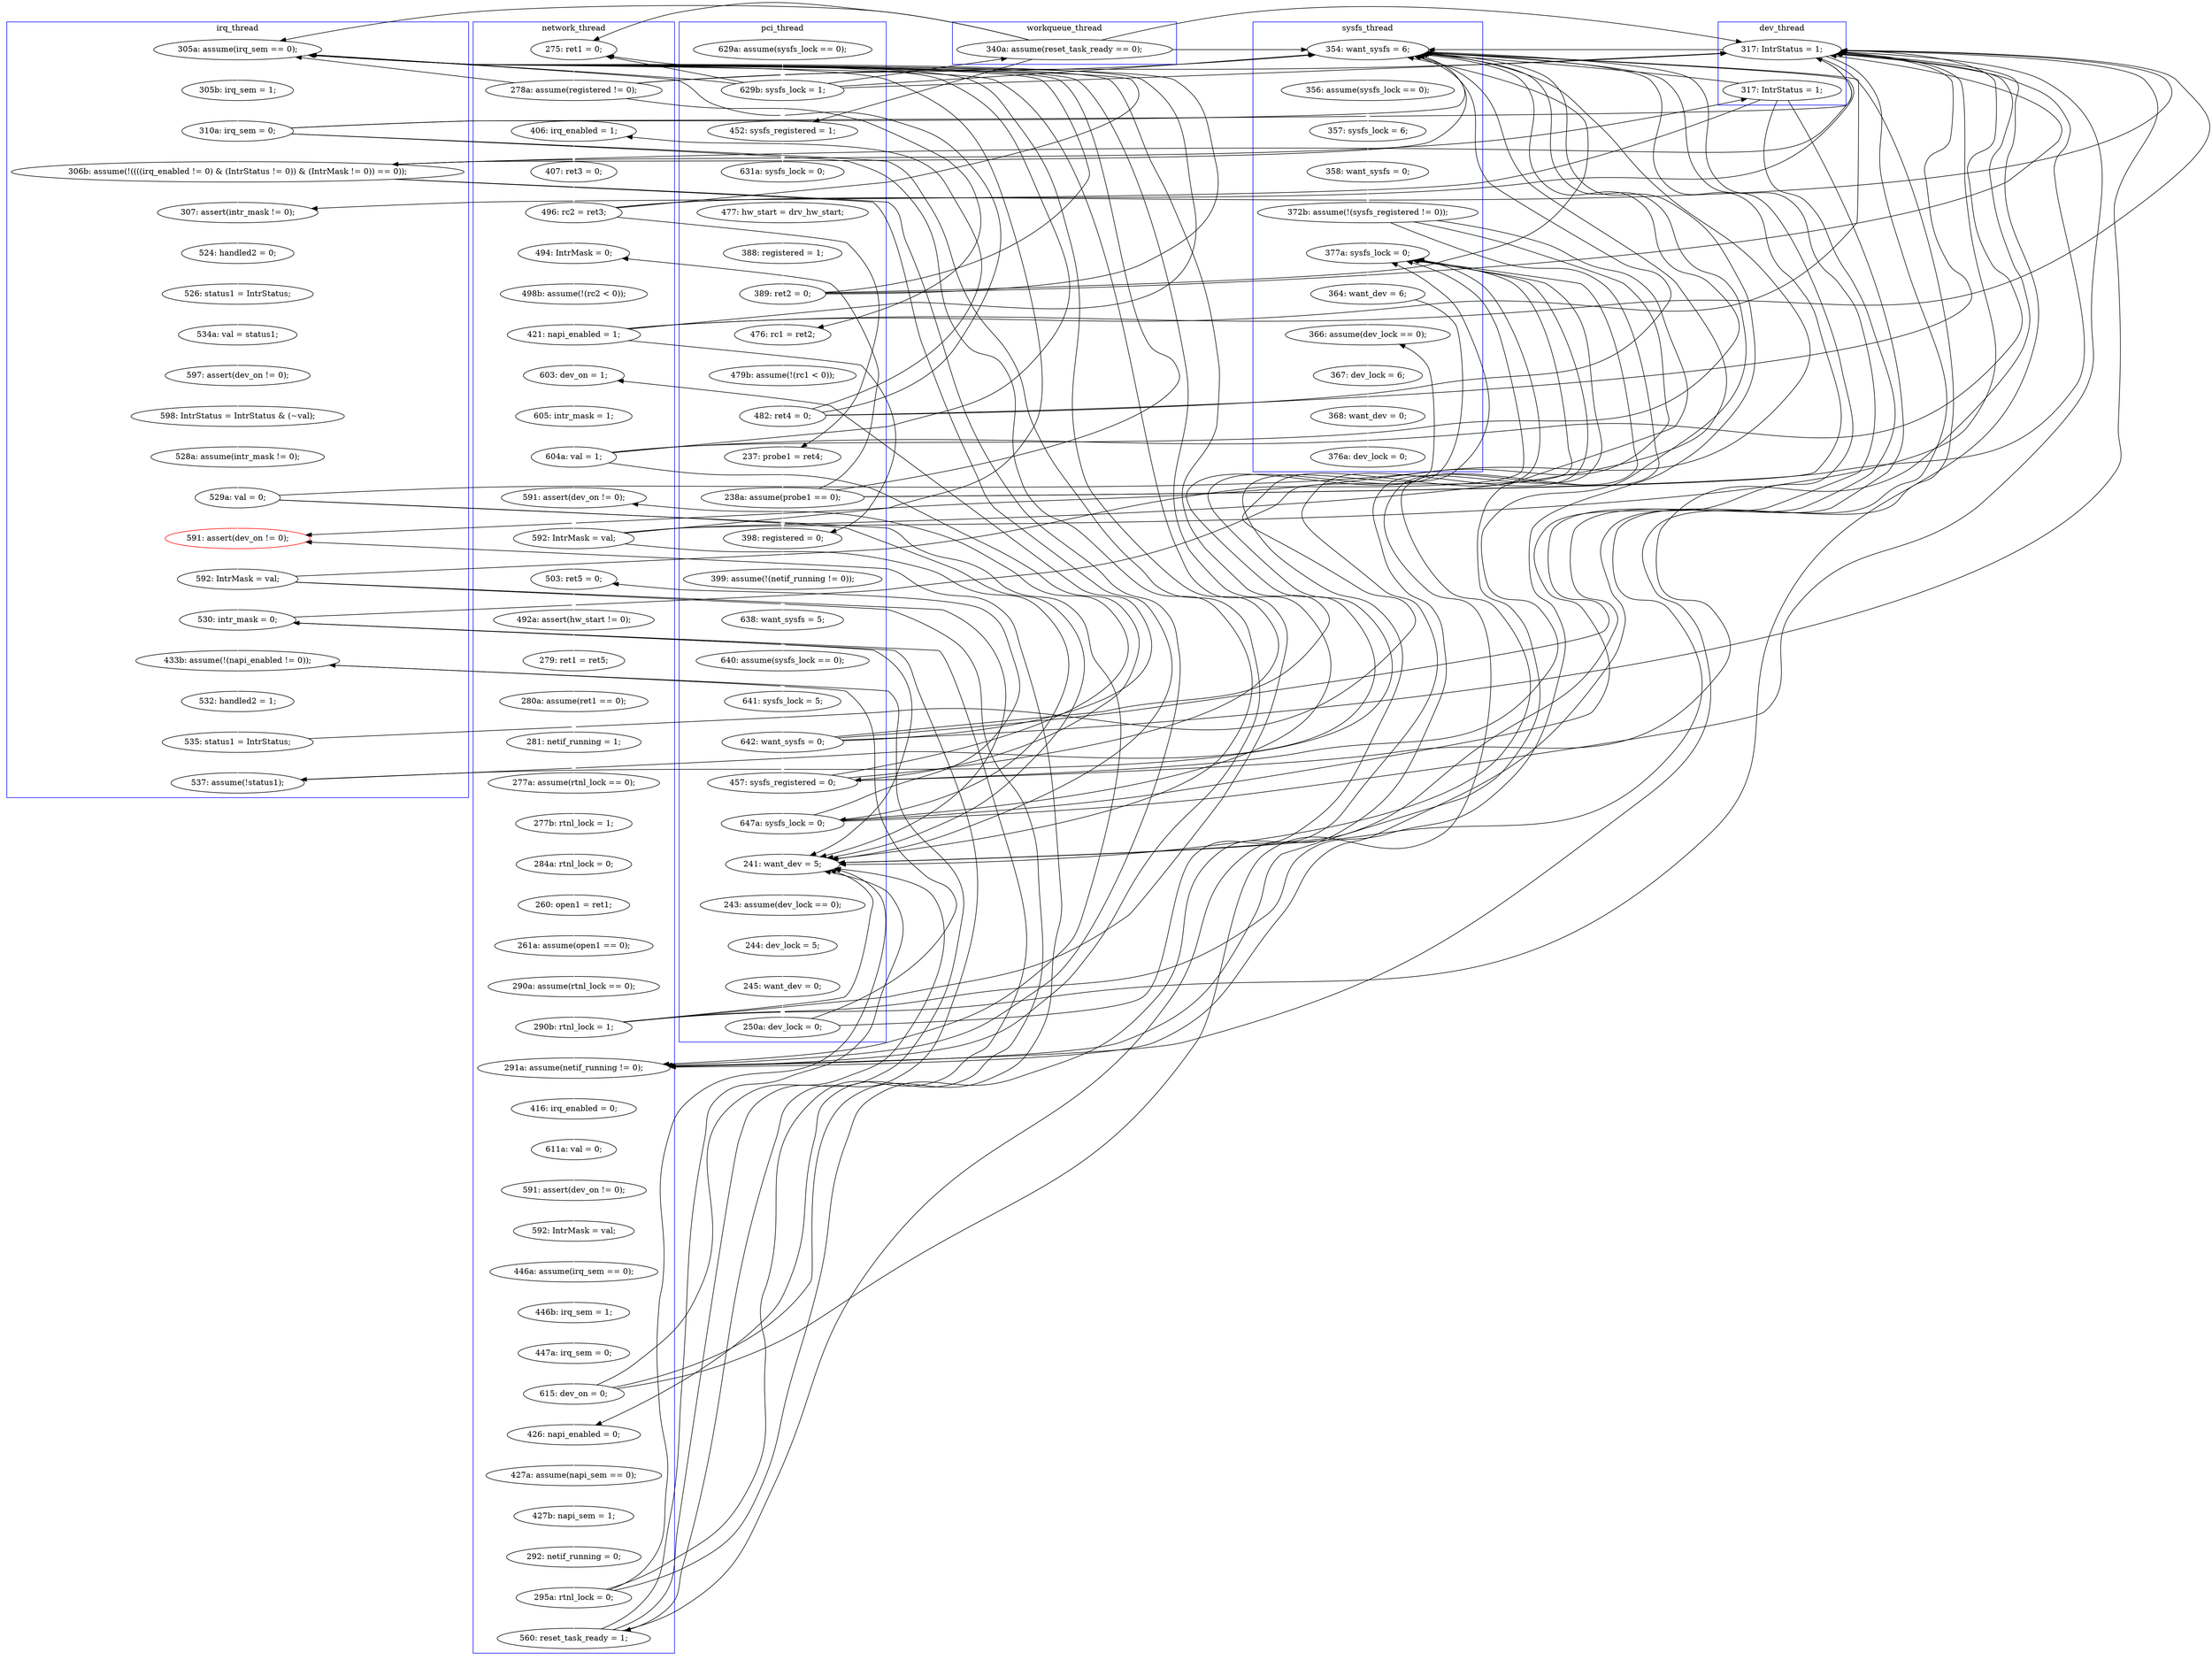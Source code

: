 digraph Counterexample {
	203 -> 204 [color = white, style = solid]
	227 -> 232 [color = black, style = solid, constraint = false]
	204 -> 205 [color = white, style = solid]
	40 -> 170 [color = black, style = solid, constraint = false]
	175 -> 221 [color = black, style = solid, constraint = false]
	58 -> 144 [color = black, style = solid, constraint = false]
	127 -> 130 [color = white, style = solid]
	71 -> 72 [color = white, style = solid]
	46 -> 48 [color = white, style = solid]
	34 -> 56 [color = black, style = solid, constraint = false]
	144 -> 146 [color = black, style = solid, constraint = false]
	146 -> 151 [color = white, style = solid]
	113 -> 144 [color = black, style = solid, constraint = false]
	108 -> 109 [color = black, style = solid, constraint = false]
	221 -> 224 [color = white, style = solid]
	133 -> 134 [color = white, style = solid]
	134 -> 170 [color = black, style = solid, constraint = false]
	72 -> 144 [color = black, style = solid, constraint = false]
	72 -> 170 [color = black, style = solid, constraint = false]
	109 -> 170 [color = black, style = solid, constraint = false]
	198 -> 221 [color = black, style = solid, constraint = false]
	40 -> 144 [color = black, style = solid, constraint = false]
	235 -> 241 [color = white, style = solid]
	122 -> 123 [color = white, style = solid]
	108 -> 144 [color = black, style = solid, constraint = false]
	197 -> 198 [color = white, style = solid]
	56 -> 58 [color = white, style = solid]
	140 -> 146 [color = white, style = solid]
	109 -> 111 [color = black, style = solid, constraint = false]
	198 -> 213 [color = white, style = solid]
	91 -> 94 [color = white, style = solid]
	54 -> 68 [color = white, style = solid]
	108 -> 111 [color = white, style = solid]
	205 -> 208 [color = white, style = solid]
	170 -> 171 [color = white, style = solid]
	151 -> 156 [color = white, style = solid]
	208 -> 209 [color = white, style = solid]
	166 -> 197 [color = white, style = solid]
	209 -> 221 [color = black, style = solid, constraint = false]
	77 -> 80 [color = white, style = solid]
	114 -> 170 [color = black, style = solid, constraint = false]
	34 -> 40 [color = black, style = solid, constraint = false]
	238 -> 242 [color = white, style = solid]
	53 -> 54 [color = white, style = solid]
	181 -> 185 [color = white, style = solid]
	105 -> 107 [color = white, style = solid]
	72 -> 73 [color = black, style = solid, constraint = false]
	102 -> 144 [color = black, style = solid, constraint = false]
	232 -> 234 [color = white, style = solid]
	157 -> 159 [color = white, style = solid]
	54 -> 56 [color = black, style = solid, constraint = false]
	161 -> 162 [color = white, style = solid]
	134 -> 176 [color = white, style = solid]
	111 -> 113 [color = white, style = solid]
	48 -> 53 [color = white, style = solid]
	118 -> 119 [color = white, style = solid]
	100 -> 101 [color = white, style = solid]
	213 -> 232 [color = white, style = solid]
	144 -> 147 [color = white, style = solid]
	75 -> 144 [color = black, style = solid, constraint = false]
	146 -> 170 [color = black, style = solid, constraint = false]
	58 -> 68 [color = black, style = solid, constraint = false]
	54 -> 170 [color = black, style = solid, constraint = false]
	80 -> 91 [color = white, style = solid]
	215 -> 221 [color = black, style = solid, constraint = false]
	34 -> 138 [color = black, style = solid, constraint = false]
	109 -> 114 [color = white, style = solid]
	75 -> 77 [color = black, style = solid, constraint = false]
	144 -> 170 [color = black, style = solid, constraint = false]
	107 -> 108 [color = white, style = solid]
	40 -> 56 [color = black, style = solid, constraint = false]
	147 -> 176 [color = black, style = solid, constraint = false]
	147 -> 151 [color = black, style = solid, constraint = false]
	243 -> 244 [color = white, style = solid]
	146 -> 147 [color = black, style = solid, constraint = false]
	101 -> 102 [color = white, style = solid]
	113 -> 138 [color = black, style = solid, constraint = false]
	117 -> 118 [color = white, style = solid]
	74 -> 75 [color = white, style = solid]
	140 -> 176 [color = black, style = solid, constraint = false]
	140 -> 221 [color = black, style = solid, constraint = false]
	119 -> 122 [color = white, style = solid]
	224 -> 225 [color = white, style = solid]
	80 -> 144 [color = black, style = solid, constraint = false]
	194 -> 196 [color = white, style = solid]
	114 -> 138 [color = black, style = solid, constraint = false]
	113 -> 117 [color = white, style = solid]
	58 -> 73 [color = white, style = solid]
	34 -> 170 [color = black, style = solid, constraint = false]
	175 -> 237 [color = white, style = solid]
	80 -> 170 [color = black, style = solid, constraint = false]
	213 -> 221 [color = black, style = solid, constraint = false]
	196 -> 237 [color = black, style = solid, constraint = false]
	90 -> 138 [color = black, style = solid, constraint = false]
	139 -> 140 [color = white, style = solid]
	242 -> 243 [color = white, style = solid]
	125 -> 126 [color = white, style = solid]
	235 -> 237 [color = black, style = solid, constraint = false]
	185 -> 187 [color = white, style = solid]
	90 -> 144 [color = black, style = solid, constraint = false]
	165 -> 166 [color = white, style = solid]
	108 -> 138 [color = black, style = solid, constraint = false]
	193 -> 194 [color = white, style = solid]
	209 -> 237 [color = black, style = solid, constraint = false]
	90 -> 105 [color = white, style = solid]
	123 -> 124 [color = white, style = solid]
	196 -> 197 [color = black, style = solid, constraint = false]
	54 -> 138 [color = black, style = solid, constraint = false]
	140 -> 144 [color = black, style = solid, constraint = false]
	134 -> 144 [color = black, style = solid, constraint = false]
	114 -> 117 [color = black, style = solid, constraint = false]
	80 -> 81 [color = black, style = solid, constraint = false]
	244 -> 245 [color = white, style = solid]
	72 -> 138 [color = black, style = solid, constraint = false]
	34 -> 144 [color = black, style = solid, constraint = false]
	134 -> 221 [color = black, style = solid, constraint = false]
	209 -> 213 [color = black, style = solid, constraint = false]
	213 -> 215 [color = black, style = solid, constraint = false]
	102 -> 105 [color = black, style = solid, constraint = false]
	172 -> 173 [color = white, style = solid]
	238 -> 241 [color = black, style = solid, constraint = false]
	196 -> 203 [color = white, style = solid]
	213 -> 237 [color = black, style = solid, constraint = false]
	114 -> 144 [color = black, style = solid, constraint = false]
	241 -> 242 [color = black, style = solid, constraint = false]
	192 -> 193 [color = white, style = solid]
	138 -> 139 [color = white, style = solid]
	54 -> 144 [color = black, style = solid, constraint = false]
	90 -> 170 [color = black, style = solid, constraint = false]
	81 -> 83 [color = white, style = solid]
	102 -> 109 [color = white, style = solid]
	188 -> 192 [color = white, style = solid]
	130 -> 133 [color = white, style = solid]
	75 -> 170 [color = black, style = solid, constraint = false]
	94 -> 98 [color = white, style = solid]
	102 -> 138 [color = black, style = solid, constraint = false]
	73 -> 74 [color = white, style = solid]
	166 -> 170 [color = black, style = solid, constraint = false]
	144 -> 176 [color = black, style = solid, constraint = false]
	176 -> 181 [color = white, style = solid]
	215 -> 237 [color = black, style = solid, constraint = false]
	109 -> 138 [color = black, style = solid, constraint = false]
	98 -> 100 [color = white, style = solid]
	196 -> 221 [color = black, style = solid, constraint = false]
	166 -> 221 [color = black, style = solid, constraint = false]
	198 -> 203 [color = black, style = solid, constraint = false]
	147 -> 221 [color = black, style = solid, constraint = false]
	198 -> 237 [color = black, style = solid, constraint = false]
	166 -> 176 [color = black, style = solid, constraint = false]
	173 -> 175 [color = white, style = solid]
	175 -> 176 [color = black, style = solid, constraint = false]
	156 -> 157 [color = white, style = solid]
	34 -> 44 [color = white, style = solid]
	83 -> 90 [color = white, style = solid]
	146 -> 176 [color = black, style = solid, constraint = false]
	75 -> 138 [color = black, style = solid, constraint = false]
	113 -> 114 [color = black, style = solid, constraint = false]
	134 -> 138 [color = black, style = solid, constraint = false]
	227 -> 237 [color = black, style = solid, constraint = false]
	109 -> 144 [color = black, style = solid, constraint = false]
	140 -> 170 [color = black, style = solid, constraint = false]
	126 -> 127 [color = white, style = solid]
	171 -> 172 [color = white, style = solid]
	114 -> 221 [color = white, style = solid]
	102 -> 170 [color = black, style = solid, constraint = false]
	146 -> 221 [color = black, style = solid, constraint = false]
	162 -> 165 [color = white, style = solid]
	215 -> 232 [color = black, style = solid, constraint = false]
	175 -> 197 [color = black, style = solid, constraint = false]
	40 -> 44 [color = black, style = solid, constraint = false]
	237 -> 238 [color = white, style = solid]
	108 -> 170 [color = black, style = solid, constraint = false]
	209 -> 215 [color = white, style = solid]
	80 -> 138 [color = black, style = solid, constraint = false]
	234 -> 235 [color = white, style = solid]
	159 -> 161 [color = white, style = solid]
	44 -> 46 [color = white, style = solid]
	187 -> 188 [color = white, style = solid]
	90 -> 91 [color = black, style = solid, constraint = false]
	72 -> 77 [color = white, style = solid]
	225 -> 226 [color = white, style = solid]
	68 -> 71 [color = white, style = solid]
	124 -> 125 [color = white, style = solid]
	75 -> 81 [color = white, style = solid]
	58 -> 170 [color = black, style = solid, constraint = false]
	144 -> 221 [color = black, style = solid, constraint = false]
	113 -> 170 [color = black, style = solid, constraint = false]
	226 -> 227 [color = white, style = solid]
	58 -> 138 [color = black, style = solid, constraint = false]
	33 -> 34 [color = white, style = solid]
	40 -> 138 [color = black, style = solid, constraint = false]
	147 -> 170 [color = black, style = solid, constraint = false]
	subgraph cluster3 {
		label = irq_thread
		color = blue
		235  [label = "535: status1 = IntrStatus;"]
		234  [label = "532: handled2 = 1;"]
		139  [label = "305b: irq_sem = 1;"]
		140  [label = "310a: irq_sem = 0;"]
		232  [label = "433b: assume(!(napi_enabled != 0));"]
		213  [label = "530: intr_mask = 0;"]
		198  [label = "592: IntrMask = val;"]
		157  [label = "526: status1 = IntrStatus;"]
		197  [label = "591: assert(dev_on != 0);", color = red]
		166  [label = "529a: val = 0;"]
		159  [label = "534a: val = status1;"]
		156  [label = "524: handled2 = 0;"]
		138  [label = "305a: assume(irq_sem == 0);"]
		241  [label = "537: assume(!status1);"]
		161  [label = "597: assert(dev_on != 0);"]
		151  [label = "307: assert(intr_mask != 0);"]
		165  [label = "528a: assume(intr_mask != 0);"]
		146  [label = "306b: assume(!((((irq_enabled != 0) & (IntrStatus != 0)) & (IntrMask != 0)) == 0));"]
		162  [label = "598: IntrStatus = IntrStatus & (~val);"]
	}
	subgraph cluster2 {
		label = network_thread
		color = blue
		193  [label = "446b: irq_sem = 1;"]
		74  [label = "407: ret3 = 0;"]
		203  [label = "426: napi_enabled = 0;"]
		192  [label = "446a: assume(irq_sem == 0);"]
		205  [label = "427b: napi_sem = 1;"]
		124  [label = "277a: assume(rtnl_lock == 0);"]
		90  [label = "421: napi_enabled = 1;"]
		208  [label = "292: netif_running = 0;"]
		188  [label = "592: IntrMask = val;"]
		119  [label = "279: ret1 = ret5;"]
		126  [label = "284a: rtnl_lock = 0;"]
		133  [label = "290a: assume(rtnl_lock == 0);"]
		81  [label = "494: IntrMask = 0;"]
		196  [label = "615: dev_on = 0;"]
		56  [label = "275: ret1 = 0;"]
		83  [label = "498b: assume(!(rc2 < 0));"]
		105  [label = "603: dev_on = 1;"]
		122  [label = "280a: assume(ret1 == 0);"]
		58  [label = "278a: assume(registered != 0);"]
		113  [label = "592: IntrMask = val;"]
		107  [label = "605: intr_mask = 1;"]
		123  [label = "281: netif_running = 1;"]
		117  [label = "503: ret5 = 0;"]
		111  [label = "591: assert(dev_on != 0);"]
		187  [label = "591: assert(dev_on != 0);"]
		125  [label = "277b: rtnl_lock = 1;"]
		176  [label = "291a: assume(netif_running != 0);"]
		118  [label = "492a: assert(hw_start != 0);"]
		75  [label = "496: rc2 = ret3;"]
		194  [label = "447a: irq_sem = 0;"]
		209  [label = "295a: rtnl_lock = 0;"]
		181  [label = "416: irq_enabled = 0;"]
		130  [label = "261a: assume(open1 == 0);"]
		73  [label = "406: irq_enabled = 1;"]
		134  [label = "290b: rtnl_lock = 1;"]
		127  [label = "260: open1 = ret1;"]
		185  [label = "611a: val = 0;"]
		108  [label = "604a: val = 1;"]
		215  [label = "560: reset_task_ready = 1;"]
		204  [label = "427a: assume(napi_sem == 0);"]
	}
	subgraph cluster1 {
		label = pci_thread
		color = blue
		224  [label = "243: assume(dev_lock == 0);"]
		77  [label = "237: probe1 = ret4;"]
		221  [label = "241: want_dev = 5;"]
		68  [label = "476: rc1 = ret2;"]
		225  [label = "244: dev_lock = 5;"]
		102  [label = "642: want_sysfs = 0;"]
		72  [label = "482: ret4 = 0;"]
		91  [label = "398: registered = 0;"]
		34  [label = "629b: sysfs_lock = 1;"]
		114  [label = "647a: sysfs_lock = 0;"]
		53  [label = "388: registered = 1;"]
		101  [label = "641: sysfs_lock = 5;"]
		44  [label = "452: sysfs_registered = 1;"]
		226  [label = "245: want_dev = 0;"]
		227  [label = "250a: dev_lock = 0;"]
		46  [label = "631a: sysfs_lock = 0;"]
		48  [label = "477: hw_start = drv_hw_start;"]
		100  [label = "640: assume(sysfs_lock == 0);"]
		33  [label = "629a: assume(sysfs_lock == 0);"]
		54  [label = "389: ret2 = 0;"]
		71  [label = "479b: assume(!(rc1 < 0));"]
		109  [label = "457: sysfs_registered = 0;"]
		94  [label = "399: assume(!(netif_running != 0));"]
		80  [label = "238a: assume(probe1 == 0);"]
		98  [label = "638: want_sysfs = 5;"]
	}
	subgraph cluster7 {
		label = dev_thread
		color = blue
		147  [label = "317: IntrStatus = 1;"]
		144  [label = "317: IntrStatus = 1;"]
	}
	subgraph cluster6 {
		label = sysfs_thread
		color = blue
		242  [label = "366: assume(dev_lock == 0);"]
		173  [label = "358: want_sysfs = 0;"]
		172  [label = "357: sysfs_lock = 6;"]
		244  [label = "368: want_dev = 0;"]
		238  [label = "364: want_dev = 6;"]
		171  [label = "356: assume(sysfs_lock == 0);"]
		245  [label = "376a: dev_lock = 0;"]
		170  [label = "354: want_sysfs = 6;"]
		243  [label = "367: dev_lock = 6;"]
		175  [label = "372b: assume(!(sysfs_registered != 0));"]
		237  [label = "377a: sysfs_lock = 0;"]
	}
	subgraph cluster5 {
		label = workqueue_thread
		color = blue
		40  [label = "340a: assume(reset_task_ready == 0);"]
	}
}